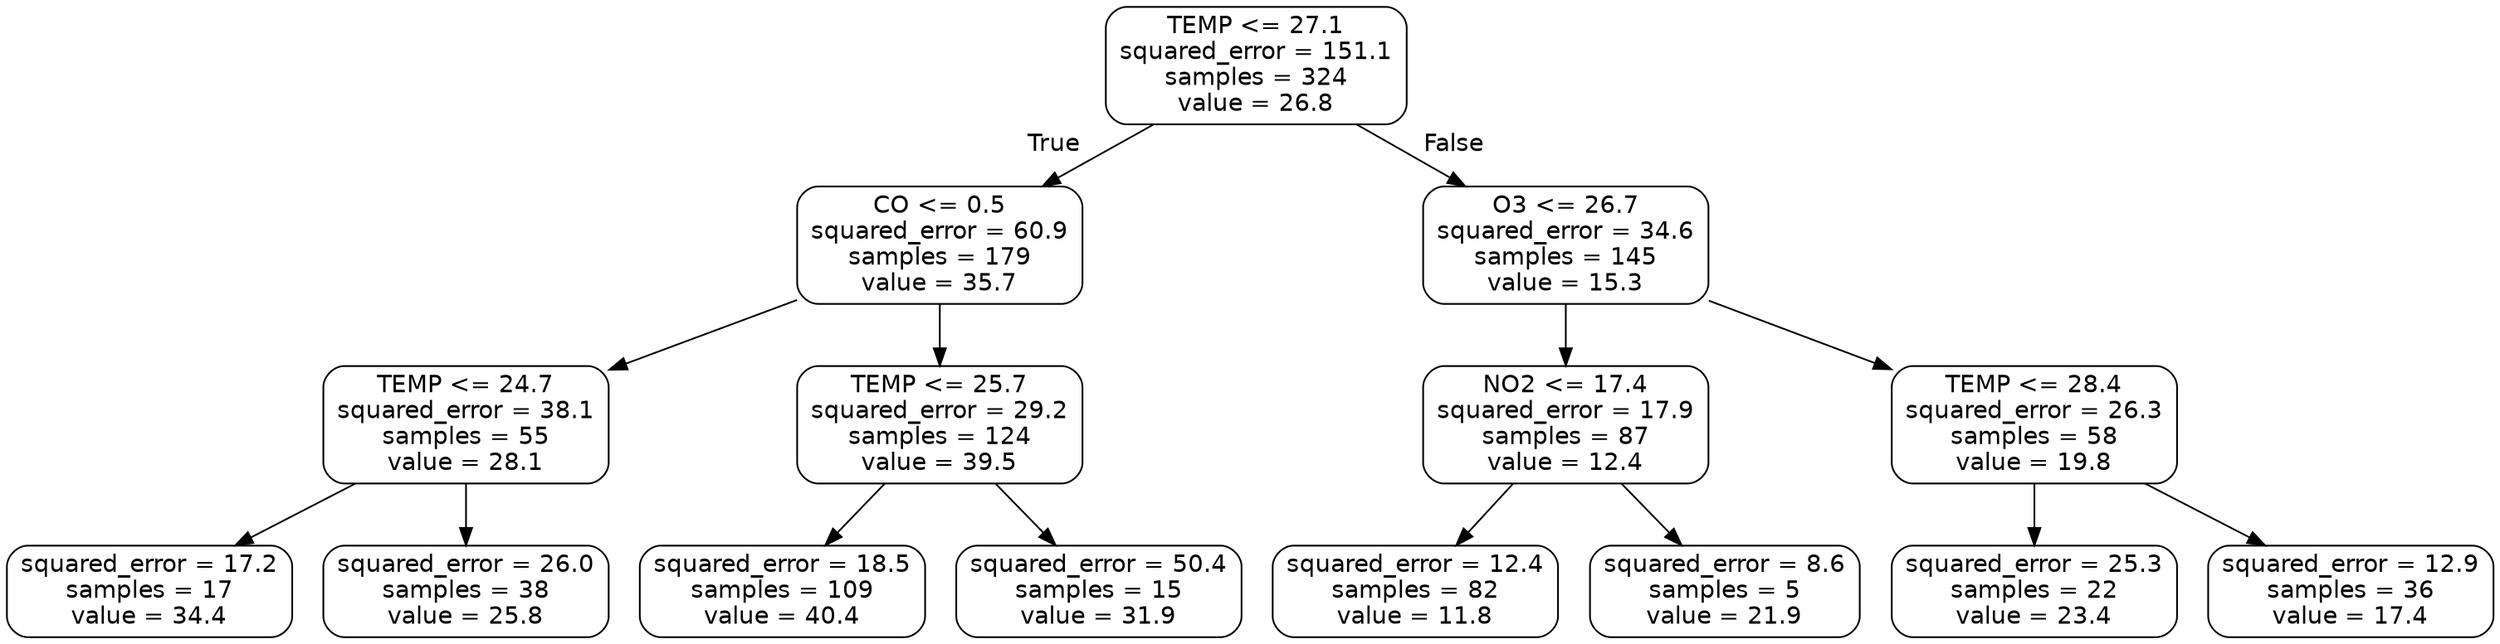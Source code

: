digraph Tree {
node [shape=box, style="rounded", color="black", fontname="helvetica"] ;
edge [fontname="helvetica"] ;
0 [label="TEMP <= 27.1\nsquared_error = 151.1\nsamples = 324\nvalue = 26.8"] ;
1 [label="CO <= 0.5\nsquared_error = 60.9\nsamples = 179\nvalue = 35.7"] ;
0 -> 1 [labeldistance=2.5, labelangle=45, headlabel="True"] ;
2 [label="TEMP <= 24.7\nsquared_error = 38.1\nsamples = 55\nvalue = 28.1"] ;
1 -> 2 ;
3 [label="squared_error = 17.2\nsamples = 17\nvalue = 34.4"] ;
2 -> 3 ;
4 [label="squared_error = 26.0\nsamples = 38\nvalue = 25.8"] ;
2 -> 4 ;
5 [label="TEMP <= 25.7\nsquared_error = 29.2\nsamples = 124\nvalue = 39.5"] ;
1 -> 5 ;
6 [label="squared_error = 18.5\nsamples = 109\nvalue = 40.4"] ;
5 -> 6 ;
7 [label="squared_error = 50.4\nsamples = 15\nvalue = 31.9"] ;
5 -> 7 ;
8 [label="O3 <= 26.7\nsquared_error = 34.6\nsamples = 145\nvalue = 15.3"] ;
0 -> 8 [labeldistance=2.5, labelangle=-45, headlabel="False"] ;
9 [label="NO2 <= 17.4\nsquared_error = 17.9\nsamples = 87\nvalue = 12.4"] ;
8 -> 9 ;
10 [label="squared_error = 12.4\nsamples = 82\nvalue = 11.8"] ;
9 -> 10 ;
11 [label="squared_error = 8.6\nsamples = 5\nvalue = 21.9"] ;
9 -> 11 ;
12 [label="TEMP <= 28.4\nsquared_error = 26.3\nsamples = 58\nvalue = 19.8"] ;
8 -> 12 ;
13 [label="squared_error = 25.3\nsamples = 22\nvalue = 23.4"] ;
12 -> 13 ;
14 [label="squared_error = 12.9\nsamples = 36\nvalue = 17.4"] ;
12 -> 14 ;
}